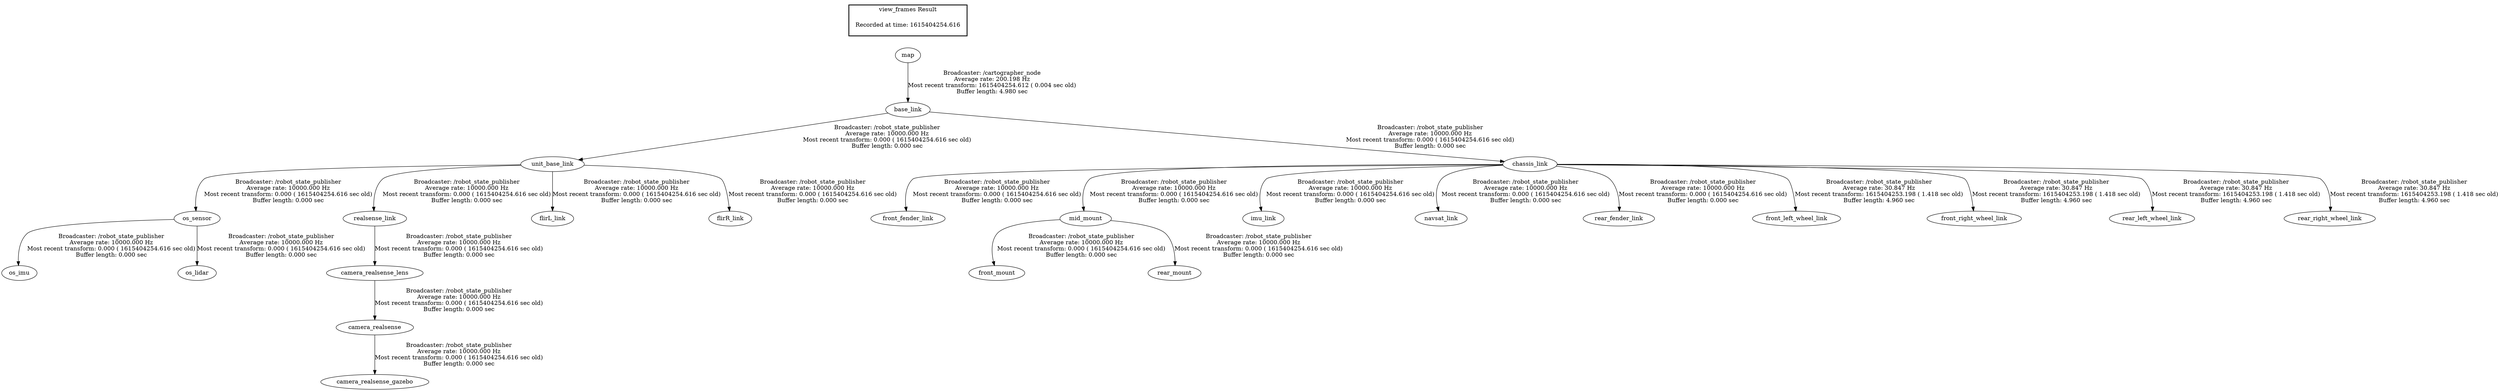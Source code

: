 digraph G {
"os_sensor" -> "os_imu"[label="Broadcaster: /robot_state_publisher\nAverage rate: 10000.000 Hz\nMost recent transform: 0.000 ( 1615404254.616 sec old)\nBuffer length: 0.000 sec\n"];
"unit_base_link" -> "os_sensor"[label="Broadcaster: /robot_state_publisher\nAverage rate: 10000.000 Hz\nMost recent transform: 0.000 ( 1615404254.616 sec old)\nBuffer length: 0.000 sec\n"];
"os_sensor" -> "os_lidar"[label="Broadcaster: /robot_state_publisher\nAverage rate: 10000.000 Hz\nMost recent transform: 0.000 ( 1615404254.616 sec old)\nBuffer length: 0.000 sec\n"];
"base_link" -> "chassis_link"[label="Broadcaster: /robot_state_publisher\nAverage rate: 10000.000 Hz\nMost recent transform: 0.000 ( 1615404254.616 sec old)\nBuffer length: 0.000 sec\n"];
"map" -> "base_link"[label="Broadcaster: /cartographer_node\nAverage rate: 200.198 Hz\nMost recent transform: 1615404254.612 ( 0.004 sec old)\nBuffer length: 4.980 sec\n"];
"camera_realsense" -> "camera_realsense_gazebo"[label="Broadcaster: /robot_state_publisher\nAverage rate: 10000.000 Hz\nMost recent transform: 0.000 ( 1615404254.616 sec old)\nBuffer length: 0.000 sec\n"];
"camera_realsense_lens" -> "camera_realsense"[label="Broadcaster: /robot_state_publisher\nAverage rate: 10000.000 Hz\nMost recent transform: 0.000 ( 1615404254.616 sec old)\nBuffer length: 0.000 sec\n"];
"realsense_link" -> "camera_realsense_lens"[label="Broadcaster: /robot_state_publisher\nAverage rate: 10000.000 Hz\nMost recent transform: 0.000 ( 1615404254.616 sec old)\nBuffer length: 0.000 sec\n"];
"unit_base_link" -> "realsense_link"[label="Broadcaster: /robot_state_publisher\nAverage rate: 10000.000 Hz\nMost recent transform: 0.000 ( 1615404254.616 sec old)\nBuffer length: 0.000 sec\n"];
"unit_base_link" -> "flirL_link"[label="Broadcaster: /robot_state_publisher\nAverage rate: 10000.000 Hz\nMost recent transform: 0.000 ( 1615404254.616 sec old)\nBuffer length: 0.000 sec\n"];
"base_link" -> "unit_base_link"[label="Broadcaster: /robot_state_publisher\nAverage rate: 10000.000 Hz\nMost recent transform: 0.000 ( 1615404254.616 sec old)\nBuffer length: 0.000 sec\n"];
"unit_base_link" -> "flirR_link"[label="Broadcaster: /robot_state_publisher\nAverage rate: 10000.000 Hz\nMost recent transform: 0.000 ( 1615404254.616 sec old)\nBuffer length: 0.000 sec\n"];
"chassis_link" -> "front_fender_link"[label="Broadcaster: /robot_state_publisher\nAverage rate: 10000.000 Hz\nMost recent transform: 0.000 ( 1615404254.616 sec old)\nBuffer length: 0.000 sec\n"];
"mid_mount" -> "front_mount"[label="Broadcaster: /robot_state_publisher\nAverage rate: 10000.000 Hz\nMost recent transform: 0.000 ( 1615404254.616 sec old)\nBuffer length: 0.000 sec\n"];
"chassis_link" -> "mid_mount"[label="Broadcaster: /robot_state_publisher\nAverage rate: 10000.000 Hz\nMost recent transform: 0.000 ( 1615404254.616 sec old)\nBuffer length: 0.000 sec\n"];
"chassis_link" -> "imu_link"[label="Broadcaster: /robot_state_publisher\nAverage rate: 10000.000 Hz\nMost recent transform: 0.000 ( 1615404254.616 sec old)\nBuffer length: 0.000 sec\n"];
"chassis_link" -> "navsat_link"[label="Broadcaster: /robot_state_publisher\nAverage rate: 10000.000 Hz\nMost recent transform: 0.000 ( 1615404254.616 sec old)\nBuffer length: 0.000 sec\n"];
"chassis_link" -> "rear_fender_link"[label="Broadcaster: /robot_state_publisher\nAverage rate: 10000.000 Hz\nMost recent transform: 0.000 ( 1615404254.616 sec old)\nBuffer length: 0.000 sec\n"];
"mid_mount" -> "rear_mount"[label="Broadcaster: /robot_state_publisher\nAverage rate: 10000.000 Hz\nMost recent transform: 0.000 ( 1615404254.616 sec old)\nBuffer length: 0.000 sec\n"];
"chassis_link" -> "front_left_wheel_link"[label="Broadcaster: /robot_state_publisher\nAverage rate: 30.847 Hz\nMost recent transform: 1615404253.198 ( 1.418 sec old)\nBuffer length: 4.960 sec\n"];
"chassis_link" -> "front_right_wheel_link"[label="Broadcaster: /robot_state_publisher\nAverage rate: 30.847 Hz\nMost recent transform: 1615404253.198 ( 1.418 sec old)\nBuffer length: 4.960 sec\n"];
"chassis_link" -> "rear_left_wheel_link"[label="Broadcaster: /robot_state_publisher\nAverage rate: 30.847 Hz\nMost recent transform: 1615404253.198 ( 1.418 sec old)\nBuffer length: 4.960 sec\n"];
"chassis_link" -> "rear_right_wheel_link"[label="Broadcaster: /robot_state_publisher\nAverage rate: 30.847 Hz\nMost recent transform: 1615404253.198 ( 1.418 sec old)\nBuffer length: 4.960 sec\n"];
edge [style=invis];
 subgraph cluster_legend { style=bold; color=black; label ="view_frames Result";
"Recorded at time: 1615404254.616"[ shape=plaintext ] ;
 }->"map";
}